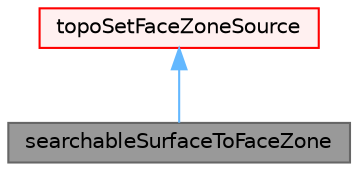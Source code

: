 digraph "searchableSurfaceToFaceZone"
{
 // LATEX_PDF_SIZE
  bgcolor="transparent";
  edge [fontname=Helvetica,fontsize=10,labelfontname=Helvetica,labelfontsize=10];
  node [fontname=Helvetica,fontsize=10,shape=box,height=0.2,width=0.4];
  Node1 [id="Node000001",label="searchableSurfaceToFaceZone",height=0.2,width=0.4,color="gray40", fillcolor="grey60", style="filled", fontcolor="black",tooltip="A topoSetSource to select all faces whose cell-cell centre vector intersects with a given searchableS..."];
  Node2 -> Node1 [id="edge1_Node000001_Node000002",dir="back",color="steelblue1",style="solid",tooltip=" "];
  Node2 [id="Node000002",label="topoSetFaceZoneSource",height=0.2,width=0.4,color="red", fillcolor="#FFF0F0", style="filled",URL="$classFoam_1_1topoSetFaceZoneSource.html",tooltip="The topoSetFaceZoneSource is a intermediate class for handling topoSet sources for selecting face zon..."];
}
